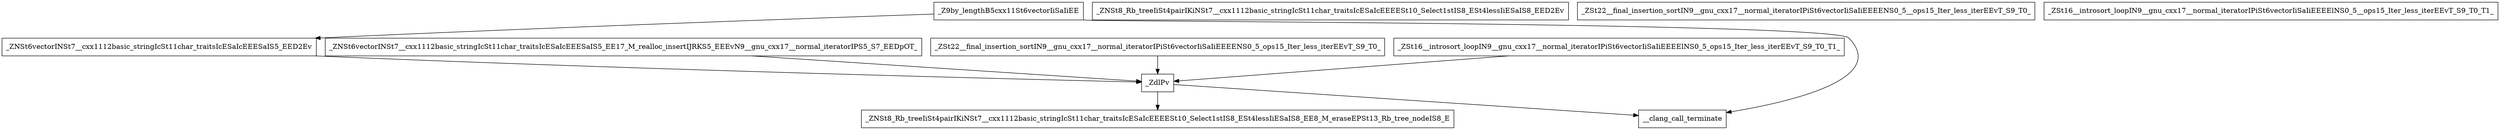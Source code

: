 digraph CallGraph {
    // Nodes
    node [shape=record];
    
    // Function nodes
    "_Z9by_lengthB5cxx11St6vectorIiSaIiEE" [label="_Z9by_lengthB5cxx11St6vectorIiSaIiEE"];
    "_ZNSt6vectorINSt7__cxx1112basic_stringIcSt11char_traitsIcESaIcEEESaIS5_EED2Ev" [label="_ZNSt6vectorINSt7__cxx1112basic_stringIcSt11char_traitsIcESaIcEEESaIS5_EED2Ev"];
    "__clang_call_terminate" [label="__clang_call_terminate"];
    "_ZNSt8_Rb_treeIiSt4pairIKiNSt7__cxx1112basic_stringIcSt11char_traitsIcESaIcEEEESt10_Select1stIS8_ESt4lessIiESaIS8_EED2Ev" [label="_ZNSt8_Rb_treeIiSt4pairIKiNSt7__cxx1112basic_stringIcSt11char_traitsIcESaIcEEEESt10_Select1stIS8_ESt4lessIiESaIS8_EED2Ev"];
    "_ZNSt8_Rb_treeIiSt4pairIKiNSt7__cxx1112basic_stringIcSt11char_traitsIcESaIcEEEESt10_Select1stIS8_ESt4lessIiESaIS8_EE8_M_eraseEPSt13_Rb_tree_nodeIS8_E" [label="_ZNSt8_Rb_treeIiSt4pairIKiNSt7__cxx1112basic_stringIcSt11char_traitsIcESaIcEEEESt10_Select1stIS8_ESt4lessIiESaIS8_EE8_M_eraseEPSt13_Rb_tree_nodeIS8_E"];
    "_ZdlPv" [label="_ZdlPv"];
    "_ZSt22__final_insertion_sortIN9__gnu_cxx17__normal_iteratorIPiSt6vectorIiSaIiEEEENS0_5__ops15_Iter_less_iterEEvT_S9_T0_" [label="_ZSt22__final_insertion_sortIN9__gnu_cxx17__normal_iteratorIPiSt6vectorIiSaIiEEEENS0_5__ops15_Iter_less_iterEEvT_S9_T0_"];
    "_ZSt16__introsort_loopIN9__gnu_cxx17__normal_iteratorIPiSt6vectorIiSaIiEEEElNS0_5__ops15_Iter_less_iterEEvT_S9_T0_T1_" [label="_ZSt16__introsort_loopIN9__gnu_cxx17__normal_iteratorIPiSt6vectorIiSaIiEEEElNS0_5__ops15_Iter_less_iterEEvT_S9_T0_T1_"];
    "_ZNSt6vectorINSt7__cxx1112basic_stringIcSt11char_traitsIcESaIcEEESaIS5_EE17_M_realloc_insertIJRKS5_EEEvN9__gnu_cxx17__normal_iteratorIPS5_S7_EEDpOT_" [label="_ZNSt6vectorINSt7__cxx1112basic_stringIcSt11char_traitsIcESaIcEEESaIS5_EE17_M_realloc_insertIJRKS5_EEEvN9__gnu_cxx17__normal_iteratorIPS5_S7_EEDpOT_"];
    
    // Edges
    "_Z9by_lengthB5cxx11St6vectorIiSaIiEE" -> "__clang_call_terminate";
    "_Z9by_lengthB5cxx11St6vectorIiSaIiEE" -> "_ZNSt6vectorINSt7__cxx1112basic_stringIcSt11char_traitsIcESaIcEEESaIS5_EED2Ev";
    "_ZNSt6vectorINSt7__cxx1112basic_stringIcSt11char_traitsIcESaIcEEESaIS5_EED2Ev" -> "_ZdlPv";
    "_ZdlPv" -> "__clang_call_terminate";
    "_ZdlPv" -> "_ZNSt8_Rb_treeIiSt4pairIKiNSt7__cxx1112basic_stringIcSt11char_traitsIcESaIcEEEESt10_Select1stIS8_ESt4lessIiESaIS8_EE8_M_eraseEPSt13_Rb_tree_nodeIS8_E";
    "_ZSt22__final_insertion_sortIN9__gnu_cxx17__normal_iteratorIPiSt6vectorIiSaIiEEEENS0_5_ops15_Iter_less_iterEEvT_S9_T0_" -> "_ZdlPv";
    "_ZSt16__introsort_loopIN9__gnu_cxx17__normal_iteratorIPiSt6vectorIiSaIiEEEElNS0_5_ops15_Iter_less_iterEEvT_S9_T0_T1_" -> "_ZdlPv";
    "_ZNSt6vectorINSt7__cxx1112basic_stringIcSt11char_traitsIcESaIcEEESaIS5_EE17_M_realloc_insertIJRKS5_EEEvN9__gnu_cxx17__normal_iteratorIPS5_S7_EEDpOT_" -> "_ZdlPv";
}
